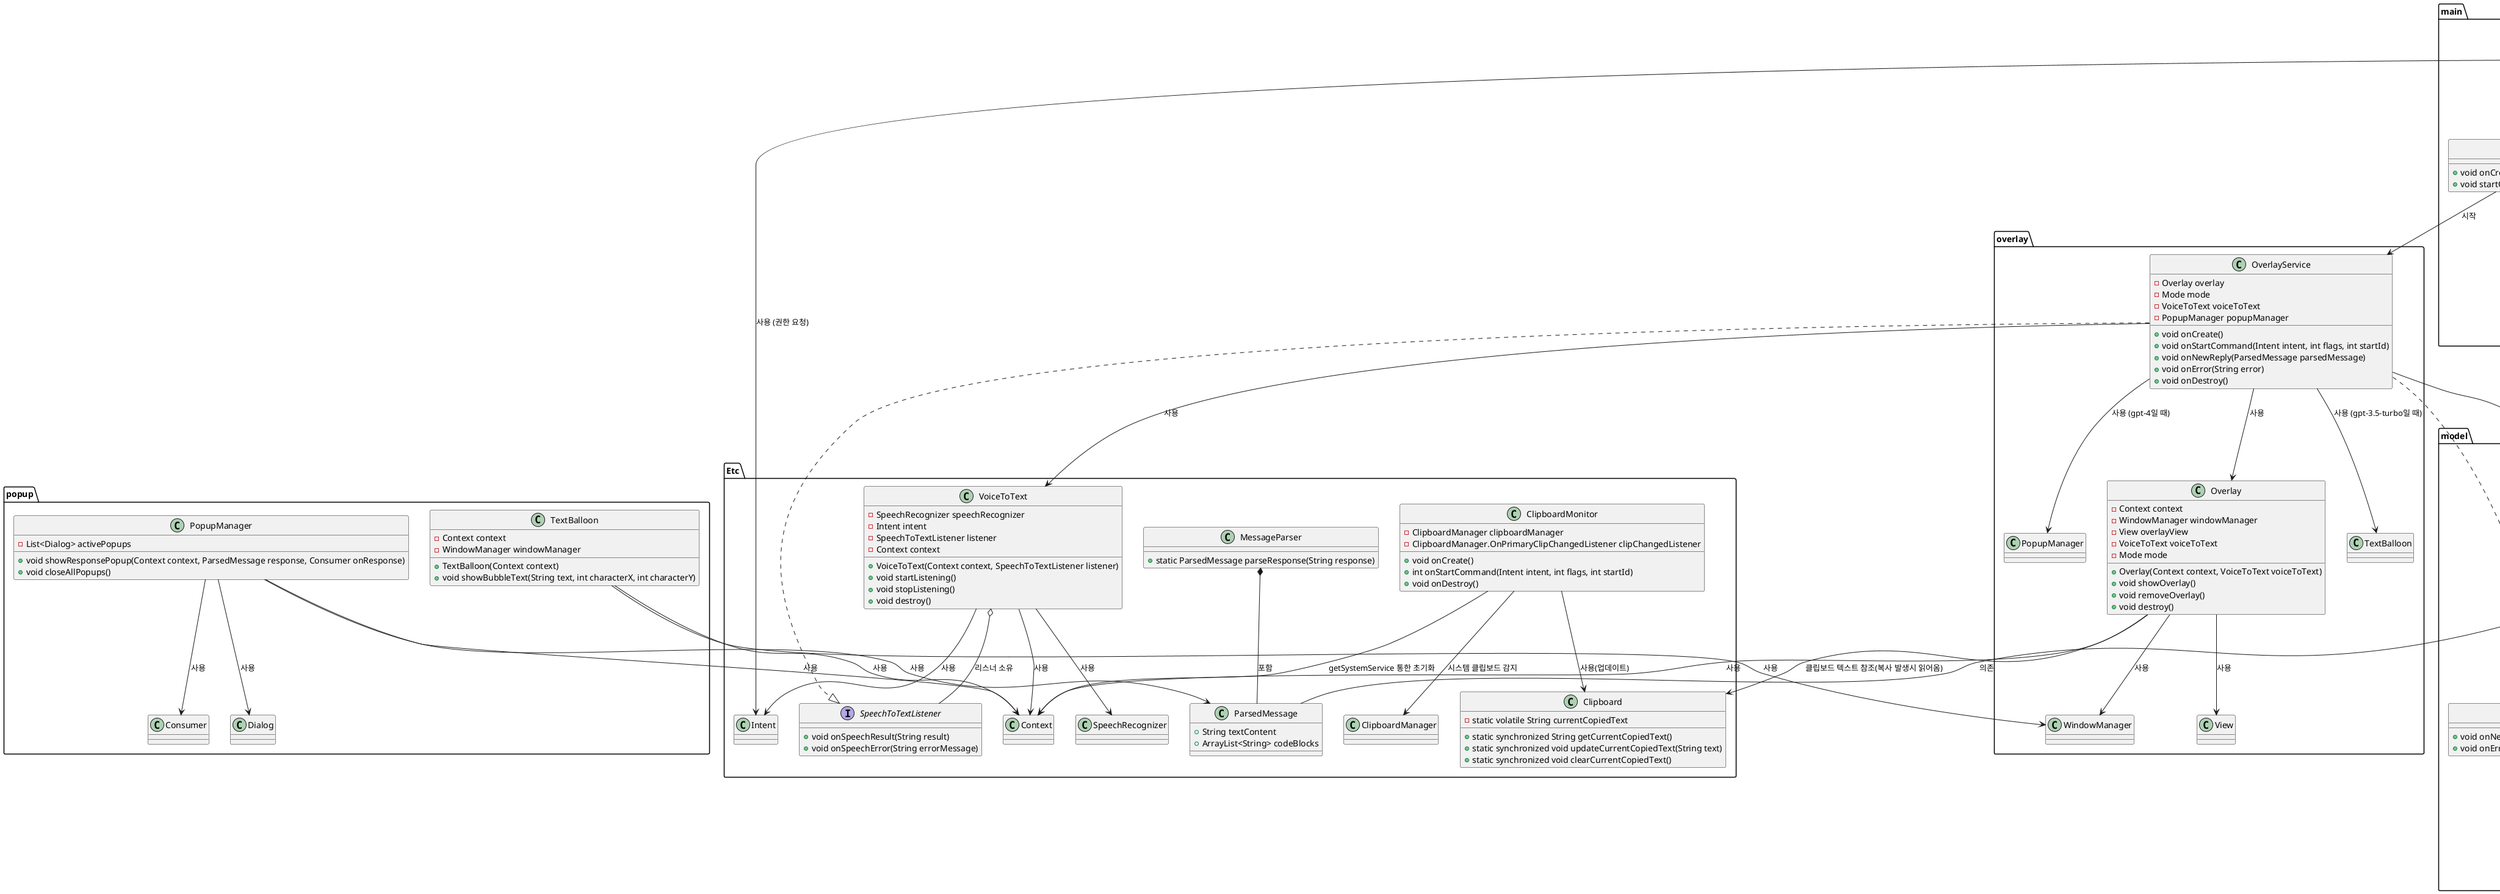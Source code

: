 @startuml

package Etc {
    class Clipboard {
        - static volatile String currentCopiedText
        + static synchronized String getCurrentCopiedText()
        + static synchronized void updateCurrentCopiedText(String text)
        + static synchronized void clearCurrentCopiedText()
    }

    class ClipboardMonitor {
        - ClipboardManager clipboardManager
        - ClipboardManager.OnPrimaryClipChangedListener clipChangedListener
        + void onCreate()
        + int onStartCommand(Intent intent, int flags, int startId)
        + void onDestroy()
    }

    ClipboardMonitor --> Clipboard : 사용(업데이트)
    ClipboardMonitor --> ClipboardManager : 시스템 클립보드 감지
    ClipboardMonitor --> Context : getSystemService 통한 초기화

    class MessageParser {
        + static ParsedMessage parseResponse(String response)
    }

    class ParsedMessage {
        + String textContent
        + ArrayList<String> codeBlocks
    }

    MessageParser *-- ParsedMessage : 포함

    class VoiceToText {
        - SpeechRecognizer speechRecognizer
        - Intent intent
        - SpeechToTextListener listener
        - Context context
        + VoiceToText(Context context, SpeechToTextListener listener)
        + void startListening()
        + void stopListening()
        + void destroy()
    }

    interface SpeechToTextListener {
        + void onSpeechResult(String result)
        + void onSpeechError(String errorMessage)
    }

    VoiceToText o-- SpeechToTextListener : 리스너 소유
    VoiceToText --> SpeechRecognizer : 사용
    VoiceToText --> Intent : 사용
    VoiceToText --> Context : 사용
    VoiceToText --> SpeechRecognizer.RecognitionListener : 구현(내부 리스너)
}

package model {
    class Mode {
        - static Mode instance
        - String model
        - String message
        - ChatGPTClient chatGPTClient
        - GptRequest request
        - GptRequestMessage assistantMessage
        - List<ModeListener> listeners
        + static synchronized Mode getInstance()
        + void addListener(ModeListener listener)
        + void removeListener(ModeListener listener)
        + void setModel(String model)
        + String getModel()
        + void setMessage(String message)
        + void sendMessage()
    }

    interface ModeListener {
        + void onNewReply(ParsedMessage parsedMessage)
        + void onError(String error)
    }

    class GptRequest {
        - String model
        - List<GptRequestMessage> messages
        + GptRequest(String model, List<GptRequestMessage> messages)
    }

    class "GptRequest.Message" as GptRequestMessage {
        - String role
        - String content
        + Message(String role, String content)
    }

    class GptResponse {
       - List<GptResponseChoice> choices
       + List<GptResponseChoice> getChoices()
    }

    class "GptResponse.Choice" as GptResponseChoice {
        - GptResponseMessage message
        + GptResponseMessage getMessage()
    }

    class "GptResponse.Message" as GptResponseMessage {
        - String content
        + String getContent()
    }

    Mode *-- ModeListener : 알림
    Mode *-- ParsedMessage : 의존
    Mode --> ChatGPTClient : 사용
    Mode --> GptRequest : 사용
    Mode --> GptRequestMessage : 사용
    GptRequest *-- GptRequestMessage : 포함
    GptResponse *-- GptResponseChoice : 포함
    GptResponseChoice *-- GptResponseMessage : 포함
    Mode ..|> ChatGPTResponseListener : 익명 구현
}

package network {
    class ChatGPTClient {
        - OkHttpClient client
        - Gson gson
        + ChatGPTClient()
        + void sendMessage(GptRequest request, String model, ChatGPTResponseListener listener)
    }

    interface ChatGPTResponseListener {
        + void onResponse(ParsedMessage parsedMessage)
        + void onFailure(String error)
    }

    ChatGPTClient o-- ChatGPTResponseListener : 리스너 사용
    ChatGPTClient --> GptRequest : 사용
    ChatGPTClient --> GptResponse : 사용
    ChatGPTClient --> OkHttpClient : 사용
    ChatGPTClient --> Gson : 사용
}

package overlay {
    class Overlay {
        - Context context
        - WindowManager windowManager
        - View overlayView
        - VoiceToText voiceToText
        - Mode mode
        + Overlay(Context context, VoiceToText voiceToText)
        + void showOverlay()
        + void removeOverlay()
        + void destroy()
    }

    class OverlayService {
        - Overlay overlay
        - Mode mode
        - VoiceToText voiceToText
        - PopupManager popupManager
        + void onCreate()
        + void onStartCommand(Intent intent, int flags, int startId)
        + void onNewReply(ParsedMessage parsedMessage)
        + void onError(String error)
        + void onDestroy()
    }

    OverlayService --> Overlay : 사용
    OverlayService --> Mode : 사용
    OverlayService --> VoiceToText : 사용
    OverlayService --> PopupManager : 사용 (gpt-4일 때)
    OverlayService --> TextBalloon : 사용 (gpt-3.5-turbo일 때)
    OverlayService ..|> ModeListener

    OverlayService ..|> SpeechToTextListener
    Overlay --> Clipboard : 클립보드 텍스트 참조(복사 발생시 읽어옴)
    Overlay --> Context : 사용
    Overlay --> WindowManager : 사용
    Overlay --> View : 사용
}

package popup {
    class PopupManager {
        - List<Dialog> activePopups
        + void showResponsePopup(Context context, ParsedMessage response, Consumer onResponse)
        + void closeAllPopups()
    }

    class TextBalloon {
        - Context context
        - WindowManager windowManager
        + TextBalloon(Context context)
        + void showBubbleText(String text, int characterX, int characterY)
    }

    PopupManager --> ParsedMessage : 사용
    PopupManager --> Context : 사용
    PopupManager --> Dialog : 사용
    PopupManager --> Consumer : 사용
    TextBalloon --> Context : 사용
    TextBalloon --> WindowManager : 사용
}

package main {
    class IntroActivity {
        + void onCreate(Bundle savedInstanceState)
    }

    class MainActivity {
        + void onCreate(Bundle savedInstanceState)
        + void startOverlayService()
    }

    class StartActivity {
        + void onCreate(Bundle savedInstanceState)
        + void requestOverlayPermission()
        + void requestRecordAudioPermission()
    }

    MainActivity --> OverlayService : 시작
    StartActivity --> IntroActivity : 시작
    StartActivity --> MainActivity : 시작

    StartActivity --> Intent : 사용 (권한 요청)
    IntroActivity --> Bundle : 사용
    MainActivity --> Bundle : 사용
    StartActivity --> Bundle : 사용
}

@enduml

